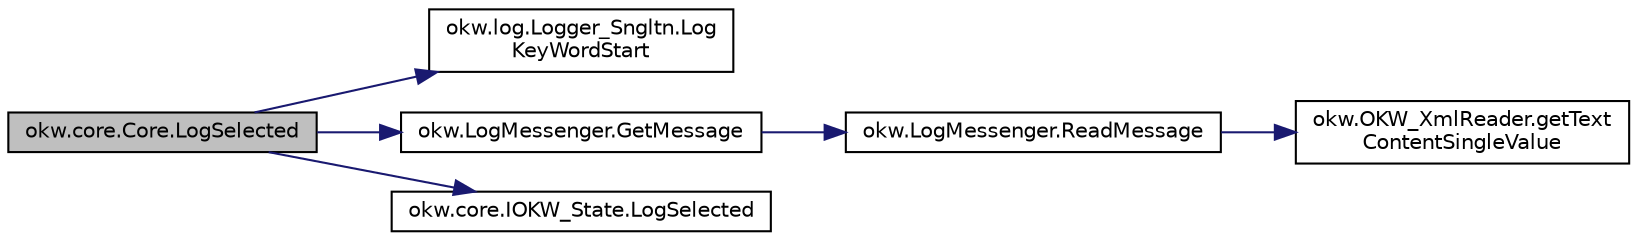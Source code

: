 digraph "okw.core.Core.LogSelected"
{
 // INTERACTIVE_SVG=YES
 // LATEX_PDF_SIZE
  edge [fontname="Helvetica",fontsize="10",labelfontname="Helvetica",labelfontsize="10"];
  node [fontname="Helvetica",fontsize="10",shape=record];
  rankdir="LR";
  Node1100 [label="okw.core.Core.LogSelected",height=0.2,width=0.4,color="black", fillcolor="grey75", style="filled", fontcolor="black",tooltip="Dokumentiert den markierten Text des gegebenen Objekts."];
  Node1100 -> Node1101 [color="midnightblue",fontsize="10",style="solid",fontname="Helvetica"];
  Node1101 [label="okw.log.Logger_Sngltn.Log\lKeyWordStart",height=0.2,width=0.4,color="black", fillcolor="white", style="filled",URL="$classokw_1_1log_1_1_logger___sngltn.html#a70ec25e200e00ecefc544e8fd371d2ef",tooltip="Ausgabe eines Schlüsselwortes."];
  Node1100 -> Node1102 [color="midnightblue",fontsize="10",style="solid",fontname="Helvetica"];
  Node1102 [label="okw.LogMessenger.GetMessage",height=0.2,width=0.4,color="black", fillcolor="white", style="filled",URL="$classokw_1_1_log_messenger.html#af225d1f037d47b3b085175c09d78bdd2",tooltip="Holt die Log-Meldung für MethodeNmae/Textkey ohne weitere Parameter."];
  Node1102 -> Node1103 [color="midnightblue",fontsize="10",style="solid",fontname="Helvetica"];
  Node1103 [label="okw.LogMessenger.ReadMessage",height=0.2,width=0.4,color="black", fillcolor="white", style="filled",URL="$classokw_1_1_log_messenger.html#a530cd6ab82ec82a04206a2e976ec06e3",tooltip="Interne Kernfunktion holt die Log-Meldung mit Platzhaltern aus der XML-Datei."];
  Node1103 -> Node1104 [color="midnightblue",fontsize="10",style="solid",fontname="Helvetica"];
  Node1104 [label="okw.OKW_XmlReader.getText\lContentSingleValue",height=0.2,width=0.4,color="black", fillcolor="white", style="filled",URL="$classokw_1_1_o_k_w___xml_reader.html#ab920b5335a2e1429c14cc5f8e79f39eb",tooltip="Lies den TextContent eines Tag."];
  Node1100 -> Node1105 [color="midnightblue",fontsize="10",style="solid",fontname="Helvetica"];
  Node1105 [label="okw.core.IOKW_State.LogSelected",height=0.2,width=0.4,color="black", fillcolor="white", style="filled",URL="$interfaceokw_1_1core_1_1_i_o_k_w___state.html#ab471567ece6e585834e5b4bedda51033",tooltip="Dokumentiert den markierten Text des gegebenen Objekts."];
}
